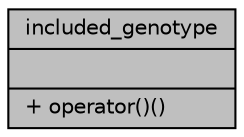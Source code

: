 digraph "included_genotype"
{
  edge [fontname="Helvetica",fontsize="10",labelfontname="Helvetica",labelfontsize="10"];
  node [fontname="Helvetica",fontsize="10",shape=record];
  Node1 [label="{included_genotype\n||+ operator()()\l}",height=0.2,width=0.4,color="black", fillcolor="grey75", style="filled", fontcolor="black"];
}
